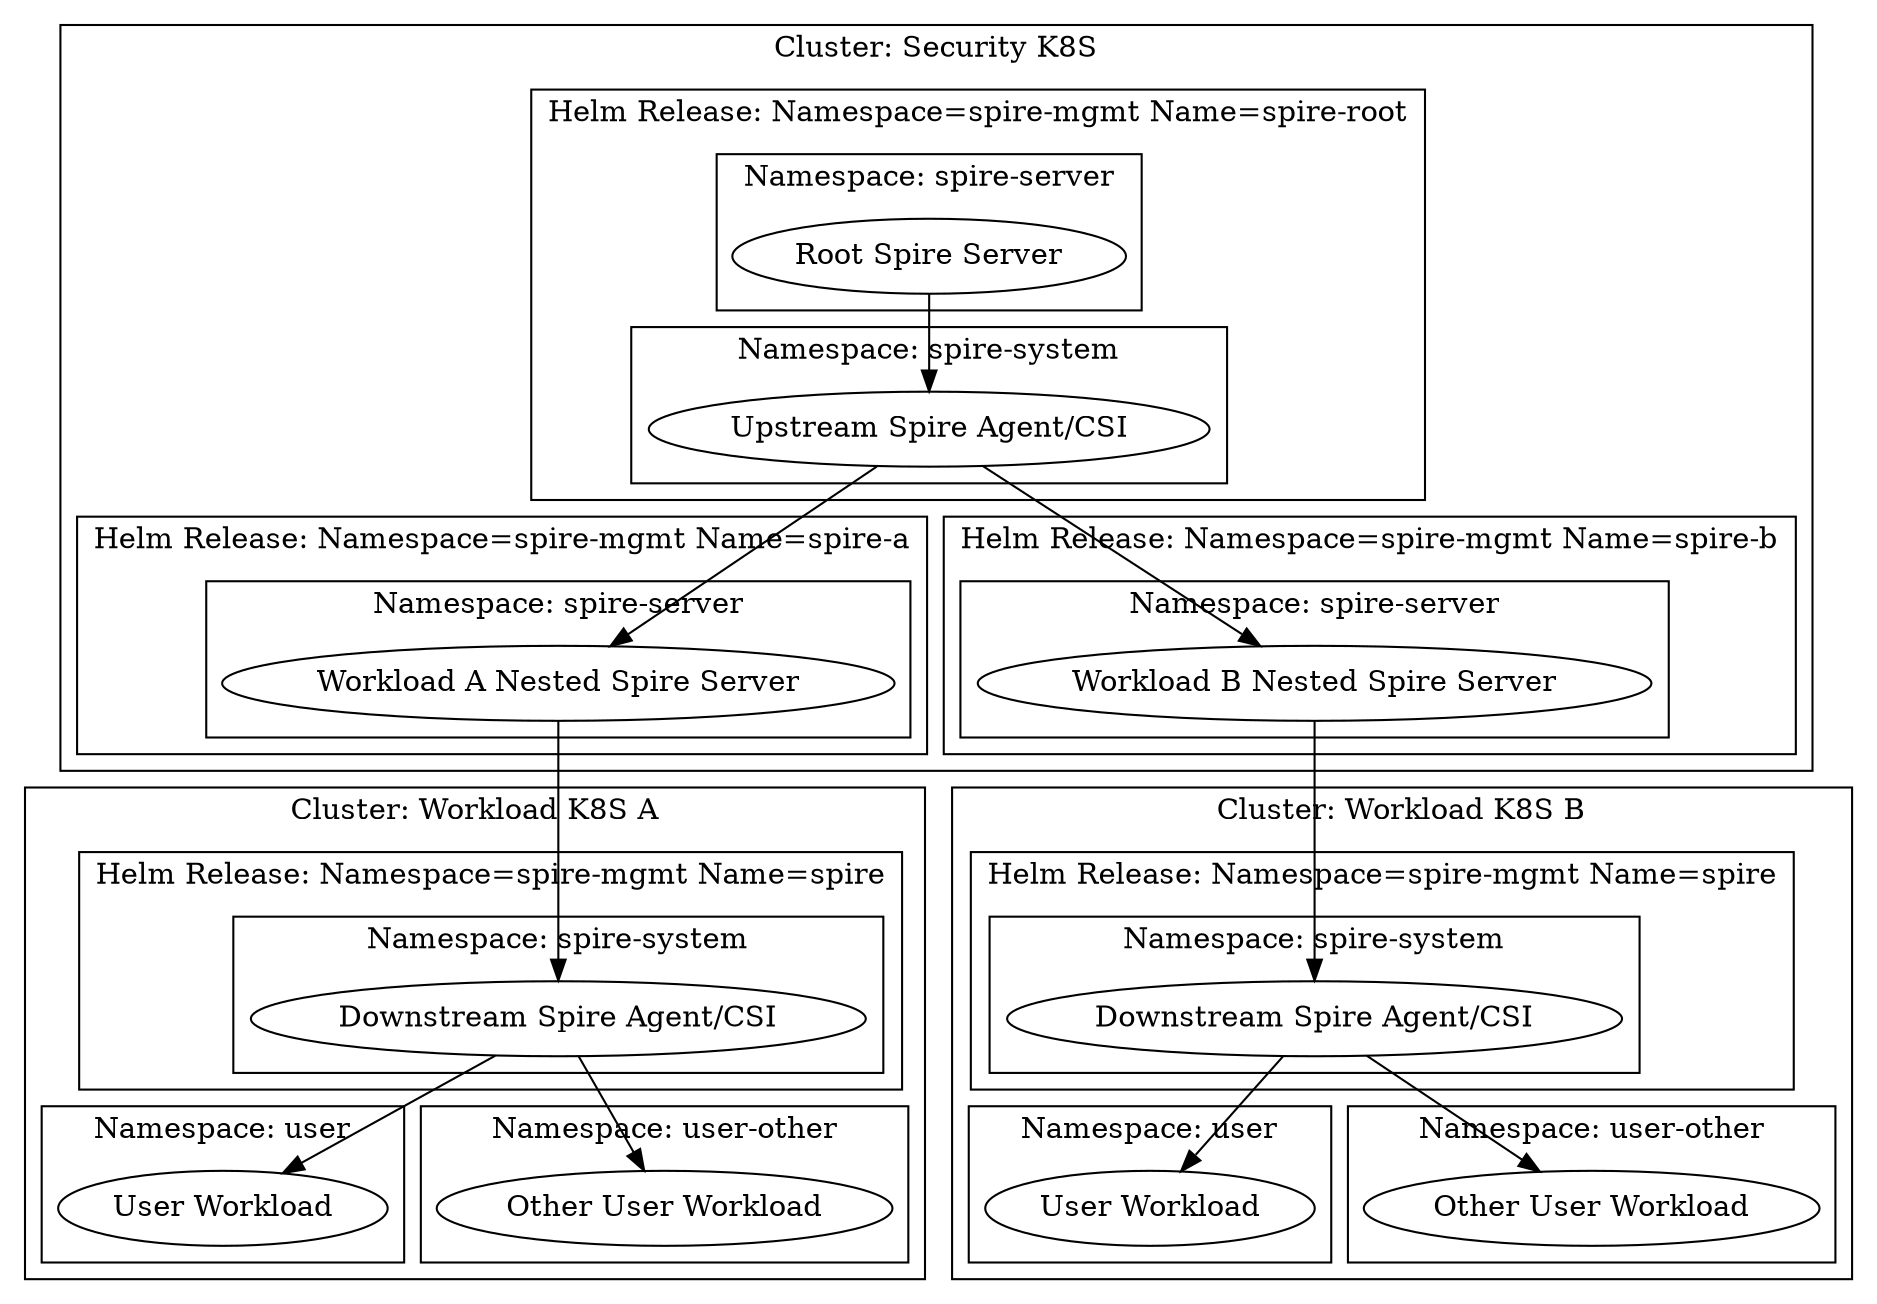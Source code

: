 digraph G {
  subgraph cluster_security_k8s {
    label="Cluster: Security K8S";
    subgraph cluster_root_release {
      label="Helm Release: Namespace=spire-mgmt Name=spire-root";
      subgraph cluster_ns_root_server {
        label="Namespace: spire-server"
        spireRoot [label="Root Spire Server"];
      }
      subgraph cluster_ns_1_system {
        label="Namespace: spire-system"
        spireUpstreamAgent1 [label="Upstream Spire Agent/CSI"];
      }
    }
    subgraph cluster_nested1_release {
      label="Helm Release: Namespace=spire-mgmt Name=spire-a"
      subgraph cluster_ns_nested_server {
        label="Namespace: spire-server";
        spireServerNested1 [label="Workload A Nested Spire Server"];
      }
    }
    subgraph cluster_nested2_release {
      label="Helm Release: Namespace=spire-mgmt Name=spire-b"
      subgraph cluster_ns_nested2_server {
        label="Namespace: spire-server";
        spireServerNested2 [label="Workload B Nested Spire Server"];
      }
    }
  }
  subgraph cluster_workload_a_k8s {
    label="Cluster: Workload K8S A";
    subgraph cluster_workload_release {
      label="Helm Release: Namespace=spire-mgmt Name=spire"
      subgraph cluster_ns_nested_system {
        label="Namespace: spire-system";
        spireDownstreamAgent1 [label="Downstream Spire Agent/CSI"];
      }
    }
    subgraph cluster_ns_nested_system {
      label="Namespace: user";
      userWorkload1 [label="User Workload"];
    }
    subgraph cluster_ns_nested2_system {
      label="Namespace: user-other";
      userWorkload2 [label="Other User Workload"];
    }
  }
  subgraph cluster_workload_b_k8s {
    label="Cluster: Workload K8S B";
    subgraph cluster_workload_b_release {
      label="Helm Release: Namespace=spire-mgmt Name=spire"
      subgraph cluster_ns_nested_b_system {
        label="Namespace: spire-system";
        spireDownstreamAgent2 [label="Downstream Spire Agent/CSI"];
      }
    }
    subgraph cluster_ns_nested3_system {
      label="Namespace: user";
      userWorkload3 [label="User Workload"];
    }
    subgraph cluster_ns_nested4_system {
      label="Namespace: user-other";
      userWorkload4 [label="Other User Workload"];
    }
    spireRoot -> spireUpstreamAgent1;
    spireUpstreamAgent1 -> spireServerNested1;
    spireServerNested1 -> spireDownstreamAgent1;
    spireDownstreamAgent1 -> userWorkload1;
    spireDownstreamAgent1 -> userWorkload2;
    spireUpstreamAgent1 -> spireServerNested2;
    spireServerNested2 -> spireDownstreamAgent2;
    spireDownstreamAgent2 -> userWorkload3;
    spireDownstreamAgent2 -> userWorkload4;
  }
}
